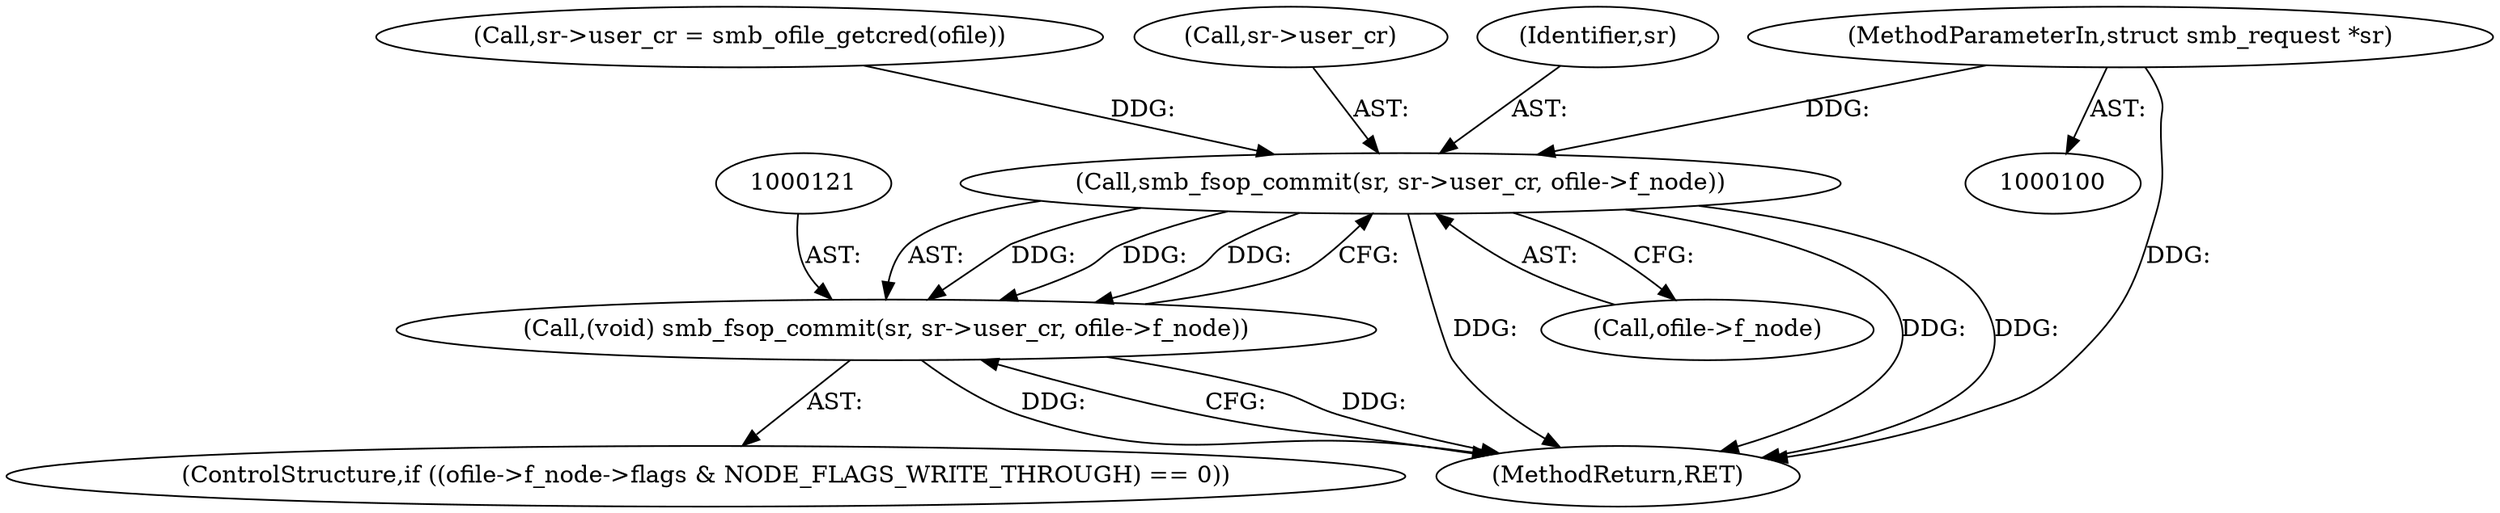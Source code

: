 digraph "1_illumos-gate_6d1c73b5858fefc6161c7d686345f0dc887ea799_1@pointer" {
"1000101" [label="(MethodParameterIn,struct smb_request *sr)"];
"1000122" [label="(Call,smb_fsop_commit(sr, sr->user_cr, ofile->f_node))"];
"1000120" [label="(Call,(void) smb_fsop_commit(sr, sr->user_cr, ofile->f_node))"];
"1000122" [label="(Call,smb_fsop_commit(sr, sr->user_cr, ofile->f_node))"];
"1000130" [label="(MethodReturn,RET)"];
"1000101" [label="(MethodParameterIn,struct smb_request *sr)"];
"1000104" [label="(Call,sr->user_cr = smb_ofile_getcred(ofile))"];
"1000124" [label="(Call,sr->user_cr)"];
"1000110" [label="(ControlStructure,if ((ofile->f_node->flags & NODE_FLAGS_WRITE_THROUGH) == 0))"];
"1000120" [label="(Call,(void) smb_fsop_commit(sr, sr->user_cr, ofile->f_node))"];
"1000123" [label="(Identifier,sr)"];
"1000127" [label="(Call,ofile->f_node)"];
"1000101" -> "1000100"  [label="AST: "];
"1000101" -> "1000130"  [label="DDG: "];
"1000101" -> "1000122"  [label="DDG: "];
"1000122" -> "1000120"  [label="AST: "];
"1000122" -> "1000127"  [label="CFG: "];
"1000123" -> "1000122"  [label="AST: "];
"1000124" -> "1000122"  [label="AST: "];
"1000127" -> "1000122"  [label="AST: "];
"1000120" -> "1000122"  [label="CFG: "];
"1000122" -> "1000130"  [label="DDG: "];
"1000122" -> "1000130"  [label="DDG: "];
"1000122" -> "1000130"  [label="DDG: "];
"1000122" -> "1000120"  [label="DDG: "];
"1000122" -> "1000120"  [label="DDG: "];
"1000122" -> "1000120"  [label="DDG: "];
"1000104" -> "1000122"  [label="DDG: "];
"1000120" -> "1000110"  [label="AST: "];
"1000121" -> "1000120"  [label="AST: "];
"1000130" -> "1000120"  [label="CFG: "];
"1000120" -> "1000130"  [label="DDG: "];
"1000120" -> "1000130"  [label="DDG: "];
}
